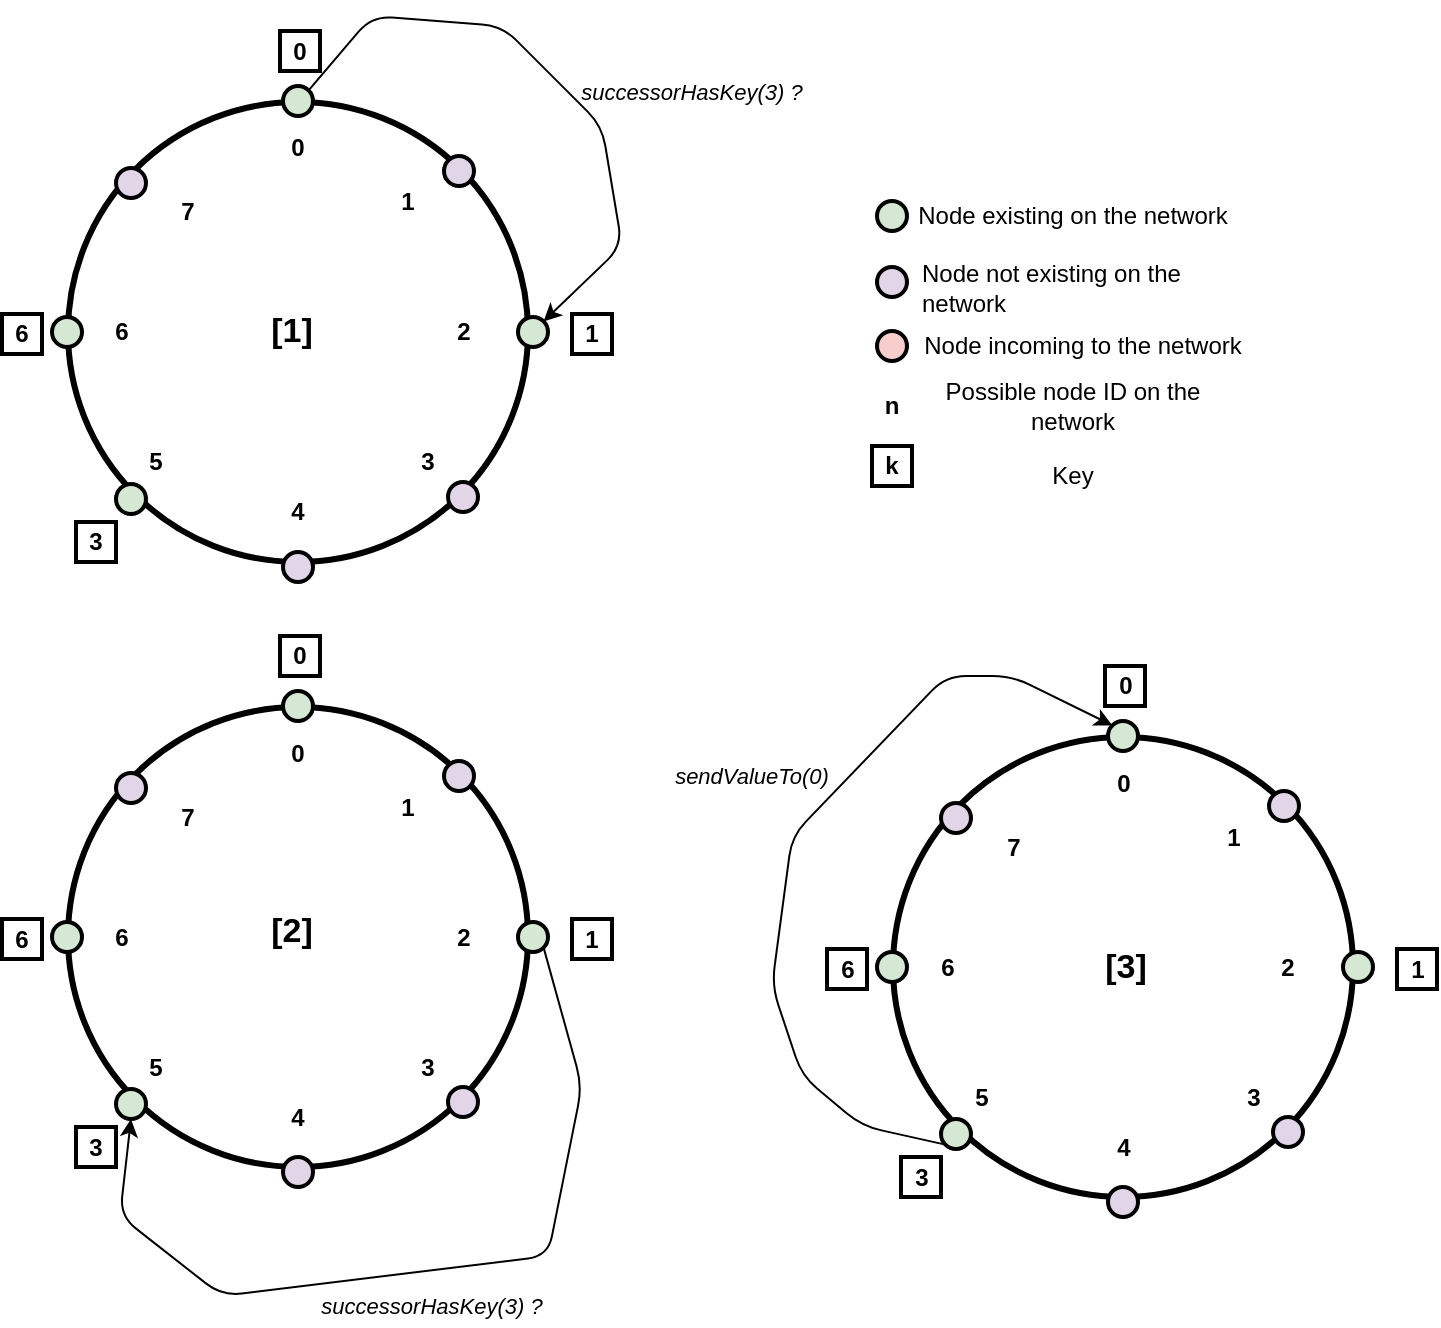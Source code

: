 <mxfile version="14.5.0" type="device"><diagram id="lTN7eVLyNrcXiwn6wRNf" name="Page-1"><mxGraphModel dx="916" dy="620" grid="1" gridSize="5" guides="1" tooltips="1" connect="1" arrows="1" fold="1" page="1" pageScale="1" pageWidth="1654" pageHeight="2336" math="0" shadow="0"><root><mxCell id="0"/><mxCell id="1" parent="0"/><mxCell id="4aZt2K7BuWAx858QK_7X-19" value="" style="group" vertex="1" connectable="0" parent="1"><mxGeometry x="490" y="160" width="197.5" height="150" as="geometry"/></mxCell><mxCell id="ucOyu4njbdSlLjJzWexT-26" value="Node not existing on the network" style="text;html=1;strokeColor=none;fillColor=none;align=left;verticalAlign=middle;whiteSpace=wrap;rounded=0;container=0;" parent="4aZt2K7BuWAx858QK_7X-19" vertex="1"><mxGeometry x="32.5" y="35.5" width="165" height="20" as="geometry"/></mxCell><mxCell id="ucOyu4njbdSlLjJzWexT-27" value="Node incoming to the network" style="text;html=1;strokeColor=none;fillColor=none;align=center;verticalAlign=middle;whiteSpace=wrap;rounded=0;container=0;" parent="4aZt2K7BuWAx858QK_7X-19" vertex="1"><mxGeometry x="32.5" y="65" width="165" height="20" as="geometry"/></mxCell><mxCell id="ucOyu4njbdSlLjJzWexT-29" value="&lt;b&gt;n&lt;/b&gt;" style="text;html=1;strokeColor=none;fillColor=none;align=center;verticalAlign=middle;whiteSpace=wrap;rounded=0;" parent="4aZt2K7BuWAx858QK_7X-19" vertex="1"><mxGeometry y="95" width="40" height="20" as="geometry"/></mxCell><mxCell id="ucOyu4njbdSlLjJzWexT-21" value="" style="ellipse;whiteSpace=wrap;html=1;aspect=fixed;strokeWidth=2;fillColor=#d5e8d4;container=0;" parent="4aZt2K7BuWAx858QK_7X-19" vertex="1"><mxGeometry x="12.5" y="2.5" width="15" height="15" as="geometry"/></mxCell><mxCell id="ucOyu4njbdSlLjJzWexT-22" value="" style="ellipse;whiteSpace=wrap;html=1;aspect=fixed;strokeWidth=2;fillColor=#e1d5e7;container=0;" parent="4aZt2K7BuWAx858QK_7X-19" vertex="1"><mxGeometry x="12.5" y="35.5" width="15" height="15" as="geometry"/></mxCell><mxCell id="ucOyu4njbdSlLjJzWexT-23" value="" style="ellipse;whiteSpace=wrap;html=1;aspect=fixed;strokeWidth=2;fillColor=#f8cecc;container=0;" parent="4aZt2K7BuWAx858QK_7X-19" vertex="1"><mxGeometry x="12.5" y="67.5" width="15" height="15" as="geometry"/></mxCell><mxCell id="ucOyu4njbdSlLjJzWexT-25" value="Node existing on the network" style="text;html=1;strokeColor=none;fillColor=none;align=center;verticalAlign=middle;whiteSpace=wrap;rounded=0;container=0;" parent="4aZt2K7BuWAx858QK_7X-19" vertex="1"><mxGeometry x="27.5" width="165" height="20" as="geometry"/></mxCell><mxCell id="ucOyu4njbdSlLjJzWexT-30" value="Possible node ID on the network" style="text;html=1;strokeColor=none;fillColor=none;align=center;verticalAlign=middle;whiteSpace=wrap;rounded=0;container=0;" parent="4aZt2K7BuWAx858QK_7X-19" vertex="1"><mxGeometry x="27.5" y="95" width="165" height="20" as="geometry"/></mxCell><mxCell id="4aZt2K7BuWAx858QK_7X-9" value="&lt;b&gt;k&lt;/b&gt;" style="text;html=1;fillColor=none;align=center;verticalAlign=middle;whiteSpace=wrap;rounded=0;strokeColor=#000000;strokeWidth=2;" vertex="1" parent="4aZt2K7BuWAx858QK_7X-19"><mxGeometry x="10" y="125" width="20" height="20" as="geometry"/></mxCell><mxCell id="4aZt2K7BuWAx858QK_7X-10" value="Key" style="text;html=1;strokeColor=none;fillColor=none;align=center;verticalAlign=middle;whiteSpace=wrap;rounded=0;container=0;" vertex="1" parent="4aZt2K7BuWAx858QK_7X-19"><mxGeometry x="27.5" y="130" width="165" height="20" as="geometry"/></mxCell><mxCell id="4aZt2K7BuWAx858QK_7X-21" value="" style="group" vertex="1" connectable="0" parent="1"><mxGeometry x="65" y="77.5" width="415" height="275.5" as="geometry"/></mxCell><mxCell id="ucOyu4njbdSlLjJzWexT-20" value="" style="group" parent="4aZt2K7BuWAx858QK_7X-21" vertex="1" connectable="0"><mxGeometry x="25" y="27.5" width="248" height="248" as="geometry"/></mxCell><mxCell id="ucOyu4njbdSlLjJzWexT-1" value="" style="ellipse;whiteSpace=wrap;html=1;aspect=fixed;fillColor=none;strokeWidth=3;" parent="ucOyu4njbdSlLjJzWexT-20" vertex="1"><mxGeometry x="8" y="8" width="230" height="230" as="geometry"/></mxCell><mxCell id="ucOyu4njbdSlLjJzWexT-3" value="" style="ellipse;whiteSpace=wrap;html=1;aspect=fixed;strokeWidth=2;fillColor=#e1d5e7;" parent="ucOyu4njbdSlLjJzWexT-20" vertex="1"><mxGeometry x="115.5" y="233" width="15" height="15" as="geometry"/></mxCell><mxCell id="ucOyu4njbdSlLjJzWexT-4" value="" style="ellipse;whiteSpace=wrap;html=1;aspect=fixed;strokeWidth=2;fillColor=#d5e8d4;" parent="ucOyu4njbdSlLjJzWexT-20" vertex="1"><mxGeometry y="115.5" width="15" height="15" as="geometry"/></mxCell><mxCell id="ucOyu4njbdSlLjJzWexT-5" value="" style="ellipse;whiteSpace=wrap;html=1;aspect=fixed;strokeWidth=2;fillColor=#d5e8d4;" parent="ucOyu4njbdSlLjJzWexT-20" vertex="1"><mxGeometry x="115.5" width="15" height="15" as="geometry"/></mxCell><mxCell id="ucOyu4njbdSlLjJzWexT-7" value="" style="ellipse;whiteSpace=wrap;html=1;aspect=fixed;strokeWidth=2;fillColor=#d5e8d4;" parent="ucOyu4njbdSlLjJzWexT-20" vertex="1"><mxGeometry x="233" y="115.5" width="15" height="15" as="geometry"/></mxCell><mxCell id="ucOyu4njbdSlLjJzWexT-8" value="" style="ellipse;whiteSpace=wrap;html=1;aspect=fixed;strokeWidth=2;fillColor=#e1d5e7;" parent="ucOyu4njbdSlLjJzWexT-20" vertex="1"><mxGeometry x="198" y="198" width="15" height="15" as="geometry"/></mxCell><mxCell id="ucOyu4njbdSlLjJzWexT-9" value="" style="ellipse;whiteSpace=wrap;html=1;aspect=fixed;strokeWidth=2;fillColor=#d5e8d4;" parent="ucOyu4njbdSlLjJzWexT-20" vertex="1"><mxGeometry x="32" y="199" width="15" height="15" as="geometry"/></mxCell><mxCell id="ucOyu4njbdSlLjJzWexT-10" value="" style="ellipse;whiteSpace=wrap;html=1;aspect=fixed;strokeWidth=2;fillColor=#e1d5e7;" parent="ucOyu4njbdSlLjJzWexT-20" vertex="1"><mxGeometry x="32" y="41" width="15" height="15" as="geometry"/></mxCell><mxCell id="ucOyu4njbdSlLjJzWexT-11" value="" style="ellipse;whiteSpace=wrap;html=1;aspect=fixed;strokeWidth=2;fillColor=#e1d5e7;" parent="ucOyu4njbdSlLjJzWexT-20" vertex="1"><mxGeometry x="196" y="35" width="15" height="15" as="geometry"/></mxCell><mxCell id="ucOyu4njbdSlLjJzWexT-12" value="&lt;b&gt;0&lt;/b&gt;" style="text;html=1;strokeColor=none;fillColor=none;align=center;verticalAlign=middle;whiteSpace=wrap;rounded=0;" parent="ucOyu4njbdSlLjJzWexT-20" vertex="1"><mxGeometry x="103" y="21" width="40" height="20" as="geometry"/></mxCell><mxCell id="ucOyu4njbdSlLjJzWexT-13" value="&lt;b&gt;1&lt;/b&gt;" style="text;html=1;strokeColor=none;fillColor=none;align=center;verticalAlign=middle;whiteSpace=wrap;rounded=0;" parent="ucOyu4njbdSlLjJzWexT-20" vertex="1"><mxGeometry x="158" y="48" width="40" height="20" as="geometry"/></mxCell><mxCell id="ucOyu4njbdSlLjJzWexT-14" value="&lt;b&gt;2&lt;/b&gt;" style="text;html=1;strokeColor=none;fillColor=none;align=center;verticalAlign=middle;whiteSpace=wrap;rounded=0;" parent="ucOyu4njbdSlLjJzWexT-20" vertex="1"><mxGeometry x="185.5" y="113" width="40" height="20" as="geometry"/></mxCell><mxCell id="ucOyu4njbdSlLjJzWexT-15" value="&lt;b&gt;3&lt;/b&gt;" style="text;html=1;strokeColor=none;fillColor=none;align=center;verticalAlign=middle;whiteSpace=wrap;rounded=0;" parent="ucOyu4njbdSlLjJzWexT-20" vertex="1"><mxGeometry x="168" y="178" width="40" height="20" as="geometry"/></mxCell><mxCell id="ucOyu4njbdSlLjJzWexT-16" value="&lt;b&gt;4&lt;/b&gt;" style="text;html=1;strokeColor=none;fillColor=none;align=center;verticalAlign=middle;whiteSpace=wrap;rounded=0;" parent="ucOyu4njbdSlLjJzWexT-20" vertex="1"><mxGeometry x="103" y="203" width="40" height="20" as="geometry"/></mxCell><mxCell id="ucOyu4njbdSlLjJzWexT-17" value="&lt;b&gt;5&lt;/b&gt;" style="text;html=1;strokeColor=none;fillColor=none;align=center;verticalAlign=middle;whiteSpace=wrap;rounded=0;" parent="ucOyu4njbdSlLjJzWexT-20" vertex="1"><mxGeometry x="32" y="178" width="40" height="20" as="geometry"/></mxCell><mxCell id="ucOyu4njbdSlLjJzWexT-18" value="&lt;b&gt;6&lt;/b&gt;" style="text;html=1;strokeColor=none;fillColor=none;align=center;verticalAlign=middle;whiteSpace=wrap;rounded=0;" parent="ucOyu4njbdSlLjJzWexT-20" vertex="1"><mxGeometry x="15" y="113" width="40" height="20" as="geometry"/></mxCell><mxCell id="ucOyu4njbdSlLjJzWexT-19" value="&lt;b&gt;7&lt;/b&gt;" style="text;html=1;strokeColor=none;fillColor=none;align=center;verticalAlign=middle;whiteSpace=wrap;rounded=0;" parent="ucOyu4njbdSlLjJzWexT-20" vertex="1"><mxGeometry x="48" y="53" width="40" height="20" as="geometry"/></mxCell><mxCell id="4aZt2K7BuWAx858QK_7X-1" value="" style="endArrow=classic;html=1;exitX=1;exitY=0;exitDx=0;exitDy=0;entryX=1;entryY=0;entryDx=0;entryDy=0;" edge="1" parent="ucOyu4njbdSlLjJzWexT-20" source="ucOyu4njbdSlLjJzWexT-5" target="ucOyu4njbdSlLjJzWexT-7"><mxGeometry width="50" height="50" relative="1" as="geometry"><mxPoint x="395" y="305" as="sourcePoint"/><mxPoint x="445" y="255" as="targetPoint"/><Array as="points"><mxPoint x="160" y="-35"/><mxPoint x="225" y="-30"/><mxPoint x="275" y="20"/><mxPoint x="285" y="80"/></Array></mxGeometry></mxCell><mxCell id="4aZt2K7BuWAx858QK_7X-17" value="&lt;b&gt;3&lt;/b&gt;" style="text;html=1;fillColor=none;align=center;verticalAlign=middle;whiteSpace=wrap;rounded=0;strokeColor=#000000;strokeWidth=2;" vertex="1" parent="ucOyu4njbdSlLjJzWexT-20"><mxGeometry x="12" y="218" width="20" height="20" as="geometry"/></mxCell><mxCell id="4aZt2K7BuWAx858QK_7X-76" value="&lt;font style=&quot;font-size: 17px&quot;&gt;&lt;b&gt;[1]&lt;/b&gt;&lt;/font&gt;" style="text;html=1;strokeColor=none;fillColor=none;align=center;verticalAlign=middle;whiteSpace=wrap;rounded=0;" vertex="1" parent="ucOyu4njbdSlLjJzWexT-20"><mxGeometry x="100" y="113" width="40" height="20" as="geometry"/></mxCell><mxCell id="4aZt2K7BuWAx858QK_7X-15" value="&lt;b&gt;0&lt;/b&gt;" style="text;html=1;fillColor=none;align=center;verticalAlign=middle;whiteSpace=wrap;rounded=0;strokeColor=#000000;strokeWidth=2;" vertex="1" parent="4aZt2K7BuWAx858QK_7X-21"><mxGeometry x="139" width="20" height="20" as="geometry"/></mxCell><mxCell id="4aZt2K7BuWAx858QK_7X-16" value="&lt;b&gt;1&lt;/b&gt;" style="text;html=1;fillColor=none;align=center;verticalAlign=middle;whiteSpace=wrap;rounded=0;strokeColor=#000000;strokeWidth=2;" vertex="1" parent="4aZt2K7BuWAx858QK_7X-21"><mxGeometry x="285" y="141.5" width="20" height="20" as="geometry"/></mxCell><mxCell id="4aZt2K7BuWAx858QK_7X-18" value="&lt;b&gt;6&lt;/b&gt;" style="text;html=1;fillColor=none;align=center;verticalAlign=middle;whiteSpace=wrap;rounded=0;strokeColor=#000000;strokeWidth=2;" vertex="1" parent="4aZt2K7BuWAx858QK_7X-21"><mxGeometry y="141.5" width="20" height="20" as="geometry"/></mxCell><mxCell id="4aZt2K7BuWAx858QK_7X-20" value="&lt;i&gt;&lt;font style=&quot;font-size: 11px&quot;&gt;successorHasKey(3) ?&lt;/font&gt;&lt;/i&gt;" style="text;html=1;strokeColor=none;fillColor=none;align=center;verticalAlign=middle;whiteSpace=wrap;rounded=0;" vertex="1" parent="4aZt2K7BuWAx858QK_7X-21"><mxGeometry x="275" y="20" width="140" height="20" as="geometry"/></mxCell><mxCell id="4aZt2K7BuWAx858QK_7X-48" value="" style="group" vertex="1" connectable="0" parent="1"><mxGeometry x="65" y="380" width="305" height="345" as="geometry"/></mxCell><mxCell id="4aZt2K7BuWAx858QK_7X-23" value="" style="group" vertex="1" connectable="0" parent="4aZt2K7BuWAx858QK_7X-48"><mxGeometry x="25" y="27.5" width="248" height="248" as="geometry"/></mxCell><mxCell id="4aZt2K7BuWAx858QK_7X-24" value="" style="ellipse;whiteSpace=wrap;html=1;aspect=fixed;fillColor=none;strokeWidth=3;" vertex="1" parent="4aZt2K7BuWAx858QK_7X-23"><mxGeometry x="8" y="8" width="230" height="230" as="geometry"/></mxCell><mxCell id="4aZt2K7BuWAx858QK_7X-25" value="" style="ellipse;whiteSpace=wrap;html=1;aspect=fixed;strokeWidth=2;fillColor=#e1d5e7;" vertex="1" parent="4aZt2K7BuWAx858QK_7X-23"><mxGeometry x="115.5" y="233" width="15" height="15" as="geometry"/></mxCell><mxCell id="4aZt2K7BuWAx858QK_7X-26" value="" style="ellipse;whiteSpace=wrap;html=1;aspect=fixed;strokeWidth=2;fillColor=#d5e8d4;" vertex="1" parent="4aZt2K7BuWAx858QK_7X-23"><mxGeometry y="115.5" width="15" height="15" as="geometry"/></mxCell><mxCell id="4aZt2K7BuWAx858QK_7X-27" value="" style="ellipse;whiteSpace=wrap;html=1;aspect=fixed;strokeWidth=2;fillColor=#d5e8d4;" vertex="1" parent="4aZt2K7BuWAx858QK_7X-23"><mxGeometry x="115.5" width="15" height="15" as="geometry"/></mxCell><mxCell id="4aZt2K7BuWAx858QK_7X-28" value="" style="ellipse;whiteSpace=wrap;html=1;aspect=fixed;strokeWidth=2;fillColor=#d5e8d4;" vertex="1" parent="4aZt2K7BuWAx858QK_7X-23"><mxGeometry x="233" y="115.5" width="15" height="15" as="geometry"/></mxCell><mxCell id="4aZt2K7BuWAx858QK_7X-29" value="" style="ellipse;whiteSpace=wrap;html=1;aspect=fixed;strokeWidth=2;fillColor=#e1d5e7;" vertex="1" parent="4aZt2K7BuWAx858QK_7X-23"><mxGeometry x="198" y="198" width="15" height="15" as="geometry"/></mxCell><mxCell id="4aZt2K7BuWAx858QK_7X-30" value="" style="ellipse;whiteSpace=wrap;html=1;aspect=fixed;strokeWidth=2;fillColor=#d5e8d4;" vertex="1" parent="4aZt2K7BuWAx858QK_7X-23"><mxGeometry x="32" y="199" width="15" height="15" as="geometry"/></mxCell><mxCell id="4aZt2K7BuWAx858QK_7X-31" value="" style="ellipse;whiteSpace=wrap;html=1;aspect=fixed;strokeWidth=2;fillColor=#e1d5e7;" vertex="1" parent="4aZt2K7BuWAx858QK_7X-23"><mxGeometry x="32" y="41" width="15" height="15" as="geometry"/></mxCell><mxCell id="4aZt2K7BuWAx858QK_7X-32" value="" style="ellipse;whiteSpace=wrap;html=1;aspect=fixed;strokeWidth=2;fillColor=#e1d5e7;" vertex="1" parent="4aZt2K7BuWAx858QK_7X-23"><mxGeometry x="196" y="35" width="15" height="15" as="geometry"/></mxCell><mxCell id="4aZt2K7BuWAx858QK_7X-33" value="&lt;b&gt;0&lt;/b&gt;" style="text;html=1;strokeColor=none;fillColor=none;align=center;verticalAlign=middle;whiteSpace=wrap;rounded=0;" vertex="1" parent="4aZt2K7BuWAx858QK_7X-23"><mxGeometry x="103" y="21" width="40" height="20" as="geometry"/></mxCell><mxCell id="4aZt2K7BuWAx858QK_7X-34" value="&lt;b&gt;1&lt;/b&gt;" style="text;html=1;strokeColor=none;fillColor=none;align=center;verticalAlign=middle;whiteSpace=wrap;rounded=0;" vertex="1" parent="4aZt2K7BuWAx858QK_7X-23"><mxGeometry x="158" y="48" width="40" height="20" as="geometry"/></mxCell><mxCell id="4aZt2K7BuWAx858QK_7X-35" value="&lt;b&gt;2&lt;/b&gt;" style="text;html=1;strokeColor=none;fillColor=none;align=center;verticalAlign=middle;whiteSpace=wrap;rounded=0;" vertex="1" parent="4aZt2K7BuWAx858QK_7X-23"><mxGeometry x="185.5" y="113" width="40" height="20" as="geometry"/></mxCell><mxCell id="4aZt2K7BuWAx858QK_7X-36" value="&lt;b&gt;3&lt;/b&gt;" style="text;html=1;strokeColor=none;fillColor=none;align=center;verticalAlign=middle;whiteSpace=wrap;rounded=0;" vertex="1" parent="4aZt2K7BuWAx858QK_7X-23"><mxGeometry x="168" y="178" width="40" height="20" as="geometry"/></mxCell><mxCell id="4aZt2K7BuWAx858QK_7X-37" value="&lt;b&gt;4&lt;/b&gt;" style="text;html=1;strokeColor=none;fillColor=none;align=center;verticalAlign=middle;whiteSpace=wrap;rounded=0;" vertex="1" parent="4aZt2K7BuWAx858QK_7X-23"><mxGeometry x="103" y="203" width="40" height="20" as="geometry"/></mxCell><mxCell id="4aZt2K7BuWAx858QK_7X-38" value="&lt;b&gt;5&lt;/b&gt;" style="text;html=1;strokeColor=none;fillColor=none;align=center;verticalAlign=middle;whiteSpace=wrap;rounded=0;" vertex="1" parent="4aZt2K7BuWAx858QK_7X-23"><mxGeometry x="32" y="178" width="40" height="20" as="geometry"/></mxCell><mxCell id="4aZt2K7BuWAx858QK_7X-39" value="&lt;b&gt;6&lt;/b&gt;" style="text;html=1;strokeColor=none;fillColor=none;align=center;verticalAlign=middle;whiteSpace=wrap;rounded=0;" vertex="1" parent="4aZt2K7BuWAx858QK_7X-23"><mxGeometry x="15" y="113" width="40" height="20" as="geometry"/></mxCell><mxCell id="4aZt2K7BuWAx858QK_7X-40" value="&lt;b&gt;7&lt;/b&gt;" style="text;html=1;strokeColor=none;fillColor=none;align=center;verticalAlign=middle;whiteSpace=wrap;rounded=0;" vertex="1" parent="4aZt2K7BuWAx858QK_7X-23"><mxGeometry x="48" y="53" width="40" height="20" as="geometry"/></mxCell><mxCell id="4aZt2K7BuWAx858QK_7X-42" value="&lt;b&gt;3&lt;/b&gt;" style="text;html=1;fillColor=none;align=center;verticalAlign=middle;whiteSpace=wrap;rounded=0;strokeColor=#000000;strokeWidth=2;" vertex="1" parent="4aZt2K7BuWAx858QK_7X-23"><mxGeometry x="12" y="218" width="20" height="20" as="geometry"/></mxCell><mxCell id="4aZt2K7BuWAx858QK_7X-47" value="" style="endArrow=classic;html=1;exitX=1;exitY=1;exitDx=0;exitDy=0;entryX=0.5;entryY=1;entryDx=0;entryDy=0;" edge="1" parent="4aZt2K7BuWAx858QK_7X-23" source="4aZt2K7BuWAx858QK_7X-28" target="4aZt2K7BuWAx858QK_7X-30"><mxGeometry width="50" height="50" relative="1" as="geometry"><mxPoint x="350" y="92.5" as="sourcePoint"/><mxPoint x="400" y="42.5" as="targetPoint"/><Array as="points"><mxPoint x="265" y="197.5"/><mxPoint x="248" y="282.5"/><mxPoint x="85" y="302.5"/><mxPoint x="34" y="262.5"/></Array></mxGeometry></mxCell><mxCell id="4aZt2K7BuWAx858QK_7X-77" value="&lt;font style=&quot;font-size: 17px&quot;&gt;&lt;b&gt;[2]&lt;/b&gt;&lt;/font&gt;" style="text;html=1;strokeColor=none;fillColor=none;align=center;verticalAlign=middle;whiteSpace=wrap;rounded=0;" vertex="1" parent="4aZt2K7BuWAx858QK_7X-23"><mxGeometry x="100" y="110.5" width="40" height="20" as="geometry"/></mxCell><mxCell id="4aZt2K7BuWAx858QK_7X-43" value="&lt;b&gt;0&lt;/b&gt;" style="text;html=1;fillColor=none;align=center;verticalAlign=middle;whiteSpace=wrap;rounded=0;strokeColor=#000000;strokeWidth=2;" vertex="1" parent="4aZt2K7BuWAx858QK_7X-48"><mxGeometry x="139" width="20" height="20" as="geometry"/></mxCell><mxCell id="4aZt2K7BuWAx858QK_7X-44" value="&lt;b&gt;1&lt;/b&gt;" style="text;html=1;fillColor=none;align=center;verticalAlign=middle;whiteSpace=wrap;rounded=0;strokeColor=#000000;strokeWidth=2;" vertex="1" parent="4aZt2K7BuWAx858QK_7X-48"><mxGeometry x="285" y="141.5" width="20" height="20" as="geometry"/></mxCell><mxCell id="4aZt2K7BuWAx858QK_7X-45" value="&lt;b&gt;6&lt;/b&gt;" style="text;html=1;fillColor=none;align=center;verticalAlign=middle;whiteSpace=wrap;rounded=0;strokeColor=#000000;strokeWidth=2;" vertex="1" parent="4aZt2K7BuWAx858QK_7X-48"><mxGeometry y="141.5" width="20" height="20" as="geometry"/></mxCell><mxCell id="4aZt2K7BuWAx858QK_7X-46" value="&lt;i&gt;&lt;font style=&quot;font-size: 11px&quot;&gt;successorHasKey(3) ?&lt;/font&gt;&lt;/i&gt;" style="text;html=1;strokeColor=none;fillColor=none;align=center;verticalAlign=middle;whiteSpace=wrap;rounded=0;" vertex="1" parent="4aZt2K7BuWAx858QK_7X-48"><mxGeometry x="145" y="325" width="140" height="20" as="geometry"/></mxCell><mxCell id="4aZt2K7BuWAx858QK_7X-75" value="" style="group" vertex="1" connectable="0" parent="1"><mxGeometry x="370" y="395" width="412.5" height="275.5" as="geometry"/></mxCell><mxCell id="4aZt2K7BuWAx858QK_7X-50" value="" style="group" vertex="1" connectable="0" parent="4aZt2K7BuWAx858QK_7X-75"><mxGeometry x="132.5" y="27.5" width="248" height="248" as="geometry"/></mxCell><mxCell id="4aZt2K7BuWAx858QK_7X-51" value="" style="ellipse;whiteSpace=wrap;html=1;aspect=fixed;fillColor=none;strokeWidth=3;" vertex="1" parent="4aZt2K7BuWAx858QK_7X-50"><mxGeometry x="8" y="8" width="230" height="230" as="geometry"/></mxCell><mxCell id="4aZt2K7BuWAx858QK_7X-52" value="" style="ellipse;whiteSpace=wrap;html=1;aspect=fixed;strokeWidth=2;fillColor=#e1d5e7;" vertex="1" parent="4aZt2K7BuWAx858QK_7X-50"><mxGeometry x="115.5" y="233" width="15" height="15" as="geometry"/></mxCell><mxCell id="4aZt2K7BuWAx858QK_7X-53" value="" style="ellipse;whiteSpace=wrap;html=1;aspect=fixed;strokeWidth=2;fillColor=#d5e8d4;" vertex="1" parent="4aZt2K7BuWAx858QK_7X-50"><mxGeometry y="115.5" width="15" height="15" as="geometry"/></mxCell><mxCell id="4aZt2K7BuWAx858QK_7X-54" value="" style="ellipse;whiteSpace=wrap;html=1;aspect=fixed;strokeWidth=2;fillColor=#d5e8d4;" vertex="1" parent="4aZt2K7BuWAx858QK_7X-50"><mxGeometry x="115.5" width="15" height="15" as="geometry"/></mxCell><mxCell id="4aZt2K7BuWAx858QK_7X-55" value="" style="ellipse;whiteSpace=wrap;html=1;aspect=fixed;strokeWidth=2;fillColor=#d5e8d4;" vertex="1" parent="4aZt2K7BuWAx858QK_7X-50"><mxGeometry x="233" y="115.5" width="15" height="15" as="geometry"/></mxCell><mxCell id="4aZt2K7BuWAx858QK_7X-56" value="" style="ellipse;whiteSpace=wrap;html=1;aspect=fixed;strokeWidth=2;fillColor=#e1d5e7;" vertex="1" parent="4aZt2K7BuWAx858QK_7X-50"><mxGeometry x="198" y="198" width="15" height="15" as="geometry"/></mxCell><mxCell id="4aZt2K7BuWAx858QK_7X-57" value="" style="ellipse;whiteSpace=wrap;html=1;aspect=fixed;strokeWidth=2;fillColor=#d5e8d4;" vertex="1" parent="4aZt2K7BuWAx858QK_7X-50"><mxGeometry x="32" y="199" width="15" height="15" as="geometry"/></mxCell><mxCell id="4aZt2K7BuWAx858QK_7X-58" value="" style="ellipse;whiteSpace=wrap;html=1;aspect=fixed;strokeWidth=2;fillColor=#e1d5e7;" vertex="1" parent="4aZt2K7BuWAx858QK_7X-50"><mxGeometry x="32" y="41" width="15" height="15" as="geometry"/></mxCell><mxCell id="4aZt2K7BuWAx858QK_7X-59" value="" style="ellipse;whiteSpace=wrap;html=1;aspect=fixed;strokeWidth=2;fillColor=#e1d5e7;" vertex="1" parent="4aZt2K7BuWAx858QK_7X-50"><mxGeometry x="196" y="35" width="15" height="15" as="geometry"/></mxCell><mxCell id="4aZt2K7BuWAx858QK_7X-60" value="&lt;b&gt;0&lt;/b&gt;" style="text;html=1;strokeColor=none;fillColor=none;align=center;verticalAlign=middle;whiteSpace=wrap;rounded=0;" vertex="1" parent="4aZt2K7BuWAx858QK_7X-50"><mxGeometry x="103" y="21" width="40" height="20" as="geometry"/></mxCell><mxCell id="4aZt2K7BuWAx858QK_7X-61" value="&lt;b&gt;1&lt;/b&gt;" style="text;html=1;strokeColor=none;fillColor=none;align=center;verticalAlign=middle;whiteSpace=wrap;rounded=0;" vertex="1" parent="4aZt2K7BuWAx858QK_7X-50"><mxGeometry x="158" y="48" width="40" height="20" as="geometry"/></mxCell><mxCell id="4aZt2K7BuWAx858QK_7X-62" value="&lt;b&gt;2&lt;/b&gt;" style="text;html=1;strokeColor=none;fillColor=none;align=center;verticalAlign=middle;whiteSpace=wrap;rounded=0;" vertex="1" parent="4aZt2K7BuWAx858QK_7X-50"><mxGeometry x="185.5" y="113" width="40" height="20" as="geometry"/></mxCell><mxCell id="4aZt2K7BuWAx858QK_7X-63" value="&lt;b&gt;3&lt;/b&gt;" style="text;html=1;strokeColor=none;fillColor=none;align=center;verticalAlign=middle;whiteSpace=wrap;rounded=0;" vertex="1" parent="4aZt2K7BuWAx858QK_7X-50"><mxGeometry x="168" y="178" width="40" height="20" as="geometry"/></mxCell><mxCell id="4aZt2K7BuWAx858QK_7X-64" value="&lt;b&gt;4&lt;/b&gt;" style="text;html=1;strokeColor=none;fillColor=none;align=center;verticalAlign=middle;whiteSpace=wrap;rounded=0;" vertex="1" parent="4aZt2K7BuWAx858QK_7X-50"><mxGeometry x="103" y="203" width="40" height="20" as="geometry"/></mxCell><mxCell id="4aZt2K7BuWAx858QK_7X-65" value="&lt;b&gt;5&lt;/b&gt;" style="text;html=1;strokeColor=none;fillColor=none;align=center;verticalAlign=middle;whiteSpace=wrap;rounded=0;" vertex="1" parent="4aZt2K7BuWAx858QK_7X-50"><mxGeometry x="32" y="178" width="40" height="20" as="geometry"/></mxCell><mxCell id="4aZt2K7BuWAx858QK_7X-66" value="&lt;b&gt;6&lt;/b&gt;" style="text;html=1;strokeColor=none;fillColor=none;align=center;verticalAlign=middle;whiteSpace=wrap;rounded=0;" vertex="1" parent="4aZt2K7BuWAx858QK_7X-50"><mxGeometry x="15" y="113" width="40" height="20" as="geometry"/></mxCell><mxCell id="4aZt2K7BuWAx858QK_7X-67" value="&lt;b&gt;7&lt;/b&gt;" style="text;html=1;strokeColor=none;fillColor=none;align=center;verticalAlign=middle;whiteSpace=wrap;rounded=0;" vertex="1" parent="4aZt2K7BuWAx858QK_7X-50"><mxGeometry x="48" y="53" width="40" height="20" as="geometry"/></mxCell><mxCell id="4aZt2K7BuWAx858QK_7X-68" value="&lt;b&gt;3&lt;/b&gt;" style="text;html=1;fillColor=none;align=center;verticalAlign=middle;whiteSpace=wrap;rounded=0;strokeColor=#000000;strokeWidth=2;" vertex="1" parent="4aZt2K7BuWAx858QK_7X-50"><mxGeometry x="12" y="218" width="20" height="20" as="geometry"/></mxCell><mxCell id="4aZt2K7BuWAx858QK_7X-74" value="" style="endArrow=classic;html=1;exitX=0;exitY=1;exitDx=0;exitDy=0;entryX=0;entryY=0;entryDx=0;entryDy=0;" edge="1" parent="4aZt2K7BuWAx858QK_7X-50" source="4aZt2K7BuWAx858QK_7X-57" target="4aZt2K7BuWAx858QK_7X-54"><mxGeometry width="50" height="50" relative="1" as="geometry"><mxPoint x="-107.5" y="127.5" as="sourcePoint"/><mxPoint x="-57.5" y="77.5" as="targetPoint"/><Array as="points"><mxPoint x="-7.5" y="202.5"/><mxPoint x="-37.5" y="177.5"/><mxPoint x="-52.5" y="132.5"/><mxPoint x="-42.5" y="57.5"/><mxPoint x="34.5" y="-22.5"/><mxPoint x="67.5" y="-22.5"/></Array></mxGeometry></mxCell><mxCell id="4aZt2K7BuWAx858QK_7X-78" value="&lt;font style=&quot;font-size: 17px&quot;&gt;&lt;b&gt;[3]&lt;/b&gt;&lt;/font&gt;" style="text;html=1;strokeColor=none;fillColor=none;align=center;verticalAlign=middle;whiteSpace=wrap;rounded=0;" vertex="1" parent="4aZt2K7BuWAx858QK_7X-50"><mxGeometry x="104" y="113" width="40" height="20" as="geometry"/></mxCell><mxCell id="4aZt2K7BuWAx858QK_7X-70" value="&lt;b&gt;0&lt;/b&gt;" style="text;html=1;fillColor=none;align=center;verticalAlign=middle;whiteSpace=wrap;rounded=0;strokeColor=#000000;strokeWidth=2;" vertex="1" parent="4aZt2K7BuWAx858QK_7X-75"><mxGeometry x="246.5" width="20" height="20" as="geometry"/></mxCell><mxCell id="4aZt2K7BuWAx858QK_7X-71" value="&lt;b&gt;1&lt;/b&gt;" style="text;html=1;fillColor=none;align=center;verticalAlign=middle;whiteSpace=wrap;rounded=0;strokeColor=#000000;strokeWidth=2;" vertex="1" parent="4aZt2K7BuWAx858QK_7X-75"><mxGeometry x="392.5" y="141.5" width="20" height="20" as="geometry"/></mxCell><mxCell id="4aZt2K7BuWAx858QK_7X-72" value="&lt;b&gt;6&lt;/b&gt;" style="text;html=1;fillColor=none;align=center;verticalAlign=middle;whiteSpace=wrap;rounded=0;strokeColor=#000000;strokeWidth=2;" vertex="1" parent="4aZt2K7BuWAx858QK_7X-75"><mxGeometry x="107.5" y="141.5" width="20" height="20" as="geometry"/></mxCell><mxCell id="4aZt2K7BuWAx858QK_7X-73" value="&lt;i&gt;&lt;font style=&quot;font-size: 11px&quot;&gt;sendValueTo(0)&lt;/font&gt;&lt;/i&gt;" style="text;html=1;strokeColor=none;fillColor=none;align=center;verticalAlign=middle;whiteSpace=wrap;rounded=0;" vertex="1" parent="4aZt2K7BuWAx858QK_7X-75"><mxGeometry y="45" width="140" height="20" as="geometry"/></mxCell></root></mxGraphModel></diagram></mxfile>